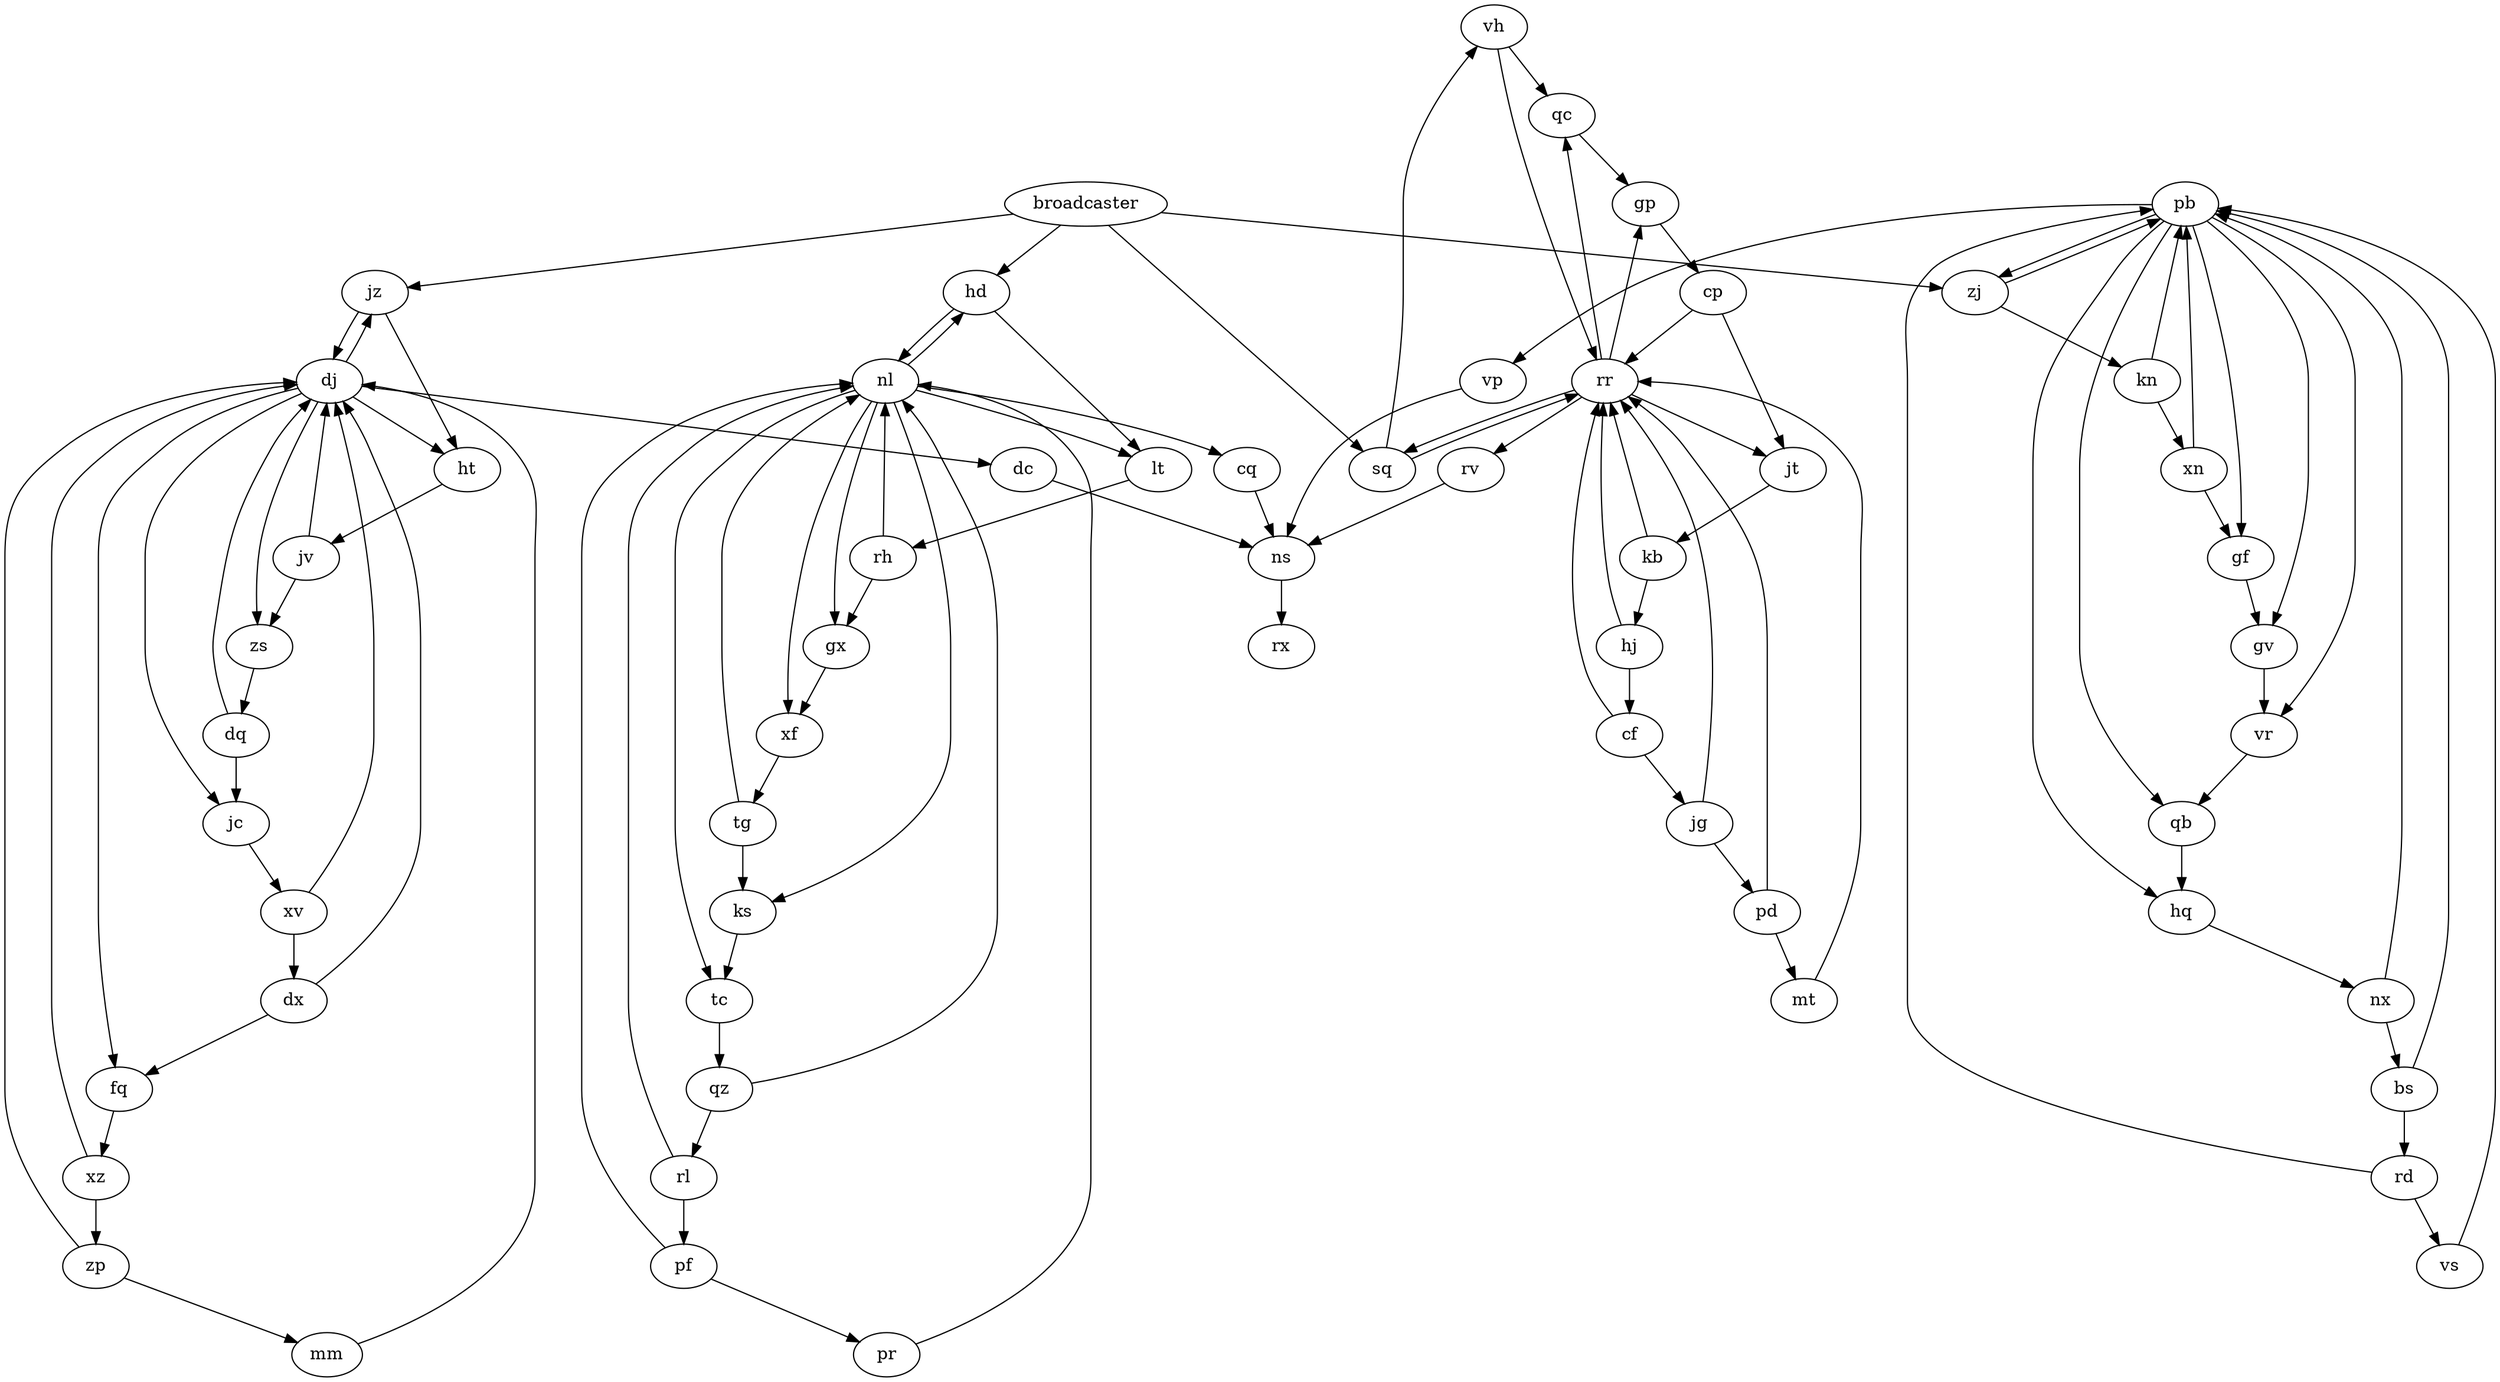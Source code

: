 digraph {
	vh -> qc
	vh -> rr
	pb -> gf
	pb -> gv
	pb -> vp
	pb -> qb
	pb -> vr
	pb -> hq
	pb -> zj
	zj -> kn
	zj -> pb
	mm -> dj
	gp -> cp
	dc -> ns
	qc -> gp
	dx -> fq
	dx -> dj
	tg -> nl
	tg -> ks
	pr -> nl
	gx -> xf
	hd -> lt
	hd -> nl
	dq -> dj
	dq -> jc
	ht -> jv
	bs -> pb
	bs -> rd
	nl -> ks
	nl -> cq
	nl -> tc
	nl -> xf
	nl -> gx
	nl -> hd
	nl -> lt
	dj -> dc
	dj -> fq
	dj -> jz
	dj -> ht
	dj -> zs
	dj -> jc
	rr -> gp
	rr -> rv
	rr -> jt
	rr -> qc
	rr -> sq
	vr -> qb
	jz -> dj
	jz -> ht
	hq -> nx
	cf -> jg
	cf -> rr
	hj -> cf
	hj -> rr
	mt -> rr
	sq -> rr
	sq -> vh
	jg -> rr
	jg -> pd
	gf -> gv
	xv -> dj
	xv -> dx
	rh -> nl
	rh -> gx
	broadcaster -> hd
	broadcaster -> zj
	broadcaster -> sq
	broadcaster -> jz
	jv -> dj
	jv -> zs
	rd -> vs
	rd -> pb
	pd -> rr
	pd -> mt
	rv -> ns
	vp -> ns
	vs -> pb
	nx -> pb
	nx -> bs
	zp -> mm
	zp -> dj
	ns -> rx
	lt -> rh
	pf -> pr
	pf -> nl
	tc -> qz
	xz -> dj
	xz -> zp
	qb -> hq
	rl -> pf
	rl -> nl
	fq -> xz
	kn -> pb
	kn -> xn
	xf -> tg
	qz -> nl
	qz -> rl
	ks -> tc
	jt -> kb
	jc -> xv
	kb -> hj
	kb -> rr
	zs -> dq
	gv -> vr
	cq -> ns
	cp -> rr
	cp -> jt
	xn -> pb
	xn -> gf
}

